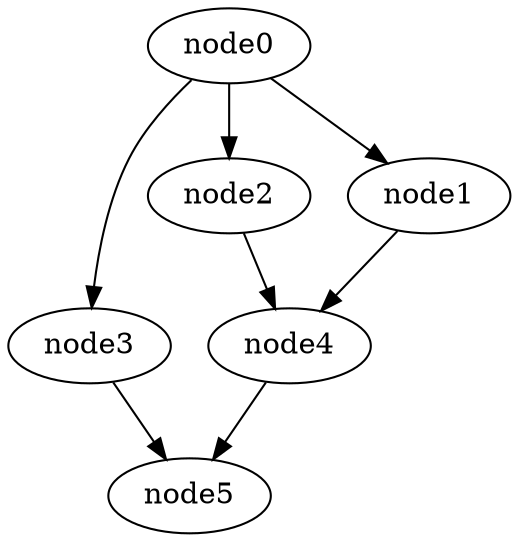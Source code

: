 digraph g{
	node5
	node4 -> node5
	node3 -> node5
	node2 -> node4
	node1 -> node4
	node0 -> node3
	node0 -> node2
	node0 -> node1
}
